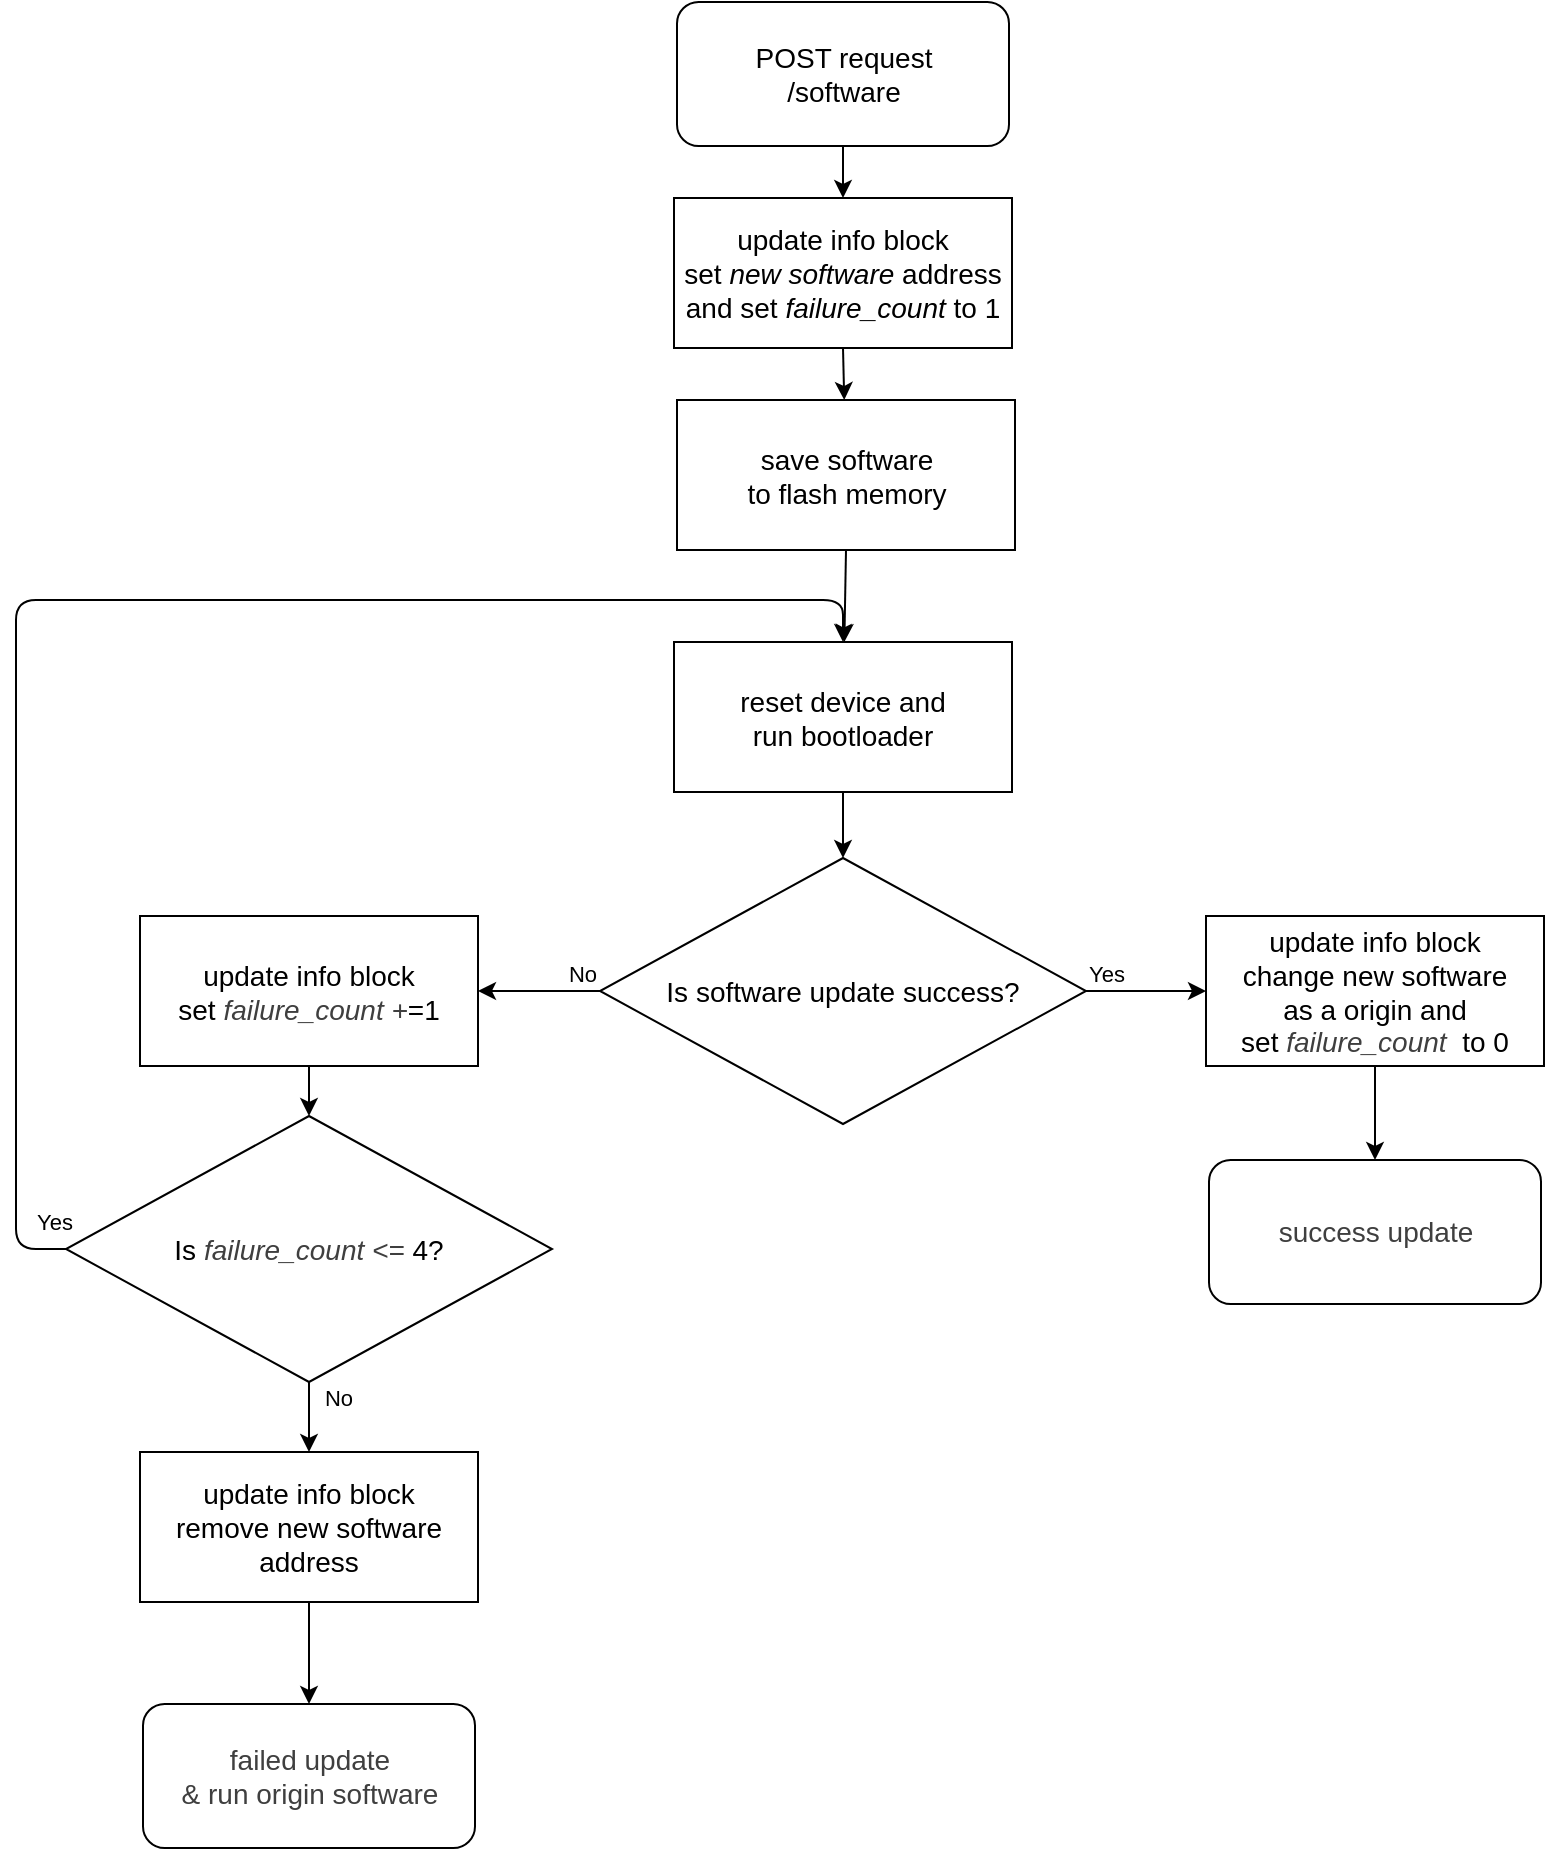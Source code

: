 <mxfile scale="3" border="0">
    <diagram id="LzTGRrPrDBO6Tm46XuKC" name="Page-1">
        <mxGraphModel dx="1296" dy="1912" grid="0" gridSize="10" guides="1" tooltips="1" connect="1" arrows="1" fold="1" page="0" pageScale="1" pageWidth="1600" pageHeight="1200" math="0" shadow="0">
            <root>
                <mxCell id="0"/>
                <mxCell id="1" parent="0"/>
                <mxCell id="328" style="edgeStyle=none;html=1;exitX=0.5;exitY=1;exitDx=0;exitDy=0;entryX=0.5;entryY=0;entryDx=0;entryDy=0;" parent="1" source="316" target="318" edge="1">
                    <mxGeometry relative="1" as="geometry"/>
                </mxCell>
                <mxCell id="316" value="&lt;font&gt;POST request&lt;/font&gt;&lt;div&gt;&lt;font&gt;/software&lt;/font&gt;&lt;/div&gt;" style="rounded=1;whiteSpace=wrap;html=1;fontSize=14;" parent="1" vertex="1">
                    <mxGeometry x="-29.5" y="-928" width="166" height="72" as="geometry"/>
                </mxCell>
                <mxCell id="317" value="&lt;font&gt;save software&lt;br&gt;to flash memory&lt;/font&gt;" style="rounded=0;whiteSpace=wrap;html=1;fontSize=14;" parent="1" vertex="1">
                    <mxGeometry x="-29.5" y="-729" width="169" height="75" as="geometry"/>
                </mxCell>
                <mxCell id="331" style="edgeStyle=none;html=1;exitX=0.5;exitY=1;exitDx=0;exitDy=0;" parent="1" source="317" target="319" edge="1">
                    <mxGeometry relative="1" as="geometry"/>
                </mxCell>
                <mxCell id="340" style="edgeStyle=none;html=1;exitX=0.5;exitY=1;exitDx=0;exitDy=0;" parent="1" source="318" target="317" edge="1">
                    <mxGeometry relative="1" as="geometry"/>
                </mxCell>
                <mxCell id="318" value="&lt;span style=&quot;color: rgb(0, 0, 0);&quot;&gt;update info block&lt;/span&gt;&lt;div&gt;&lt;span style=&quot;background-color: transparent;&quot;&gt;set&amp;nbsp;&lt;/span&gt;&lt;i style=&quot;background-color: transparent;&quot;&gt;new software&lt;/i&gt;&lt;span style=&quot;background-color: transparent;&quot;&gt;&amp;nbsp;address and set&amp;nbsp;&lt;/span&gt;&lt;i style=&quot;background-color: transparent;&quot;&gt;failure_count&amp;nbsp;&lt;/i&gt;&lt;span style=&quot;background-color: transparent;&quot;&gt;to 1&lt;/span&gt;&lt;/div&gt;" style="rounded=0;whiteSpace=wrap;html=1;fontSize=14;" parent="1" vertex="1">
                    <mxGeometry x="-31" y="-830" width="169" height="75" as="geometry"/>
                </mxCell>
                <mxCell id="332" style="edgeStyle=none;html=1;exitX=0.5;exitY=1;exitDx=0;exitDy=0;" parent="1" source="319" target="320" edge="1">
                    <mxGeometry relative="1" as="geometry"/>
                </mxCell>
                <mxCell id="319" value="&lt;span style=&quot;color: rgb(0, 0, 0);&quot;&gt;reset device and&lt;br&gt;run bootloader&lt;/span&gt;" style="rounded=0;whiteSpace=wrap;html=1;fontSize=14;" parent="1" vertex="1">
                    <mxGeometry x="-31" y="-608" width="169" height="75" as="geometry"/>
                </mxCell>
                <mxCell id="333" style="edgeStyle=none;html=1;exitX=1;exitY=0.5;exitDx=0;exitDy=0;" parent="1" source="320" target="321" edge="1">
                    <mxGeometry relative="1" as="geometry"/>
                </mxCell>
                <mxCell id="341" value="Yes" style="edgeLabel;html=1;align=center;verticalAlign=middle;resizable=0;points=[];" vertex="1" connectable="0" parent="333">
                    <mxGeometry x="-0.346" relative="1" as="geometry">
                        <mxPoint x="-10" y="-9" as="offset"/>
                    </mxGeometry>
                </mxCell>
                <mxCell id="334" style="edgeStyle=none;html=1;exitX=0;exitY=0.5;exitDx=0;exitDy=0;" parent="1" source="320" target="322" edge="1">
                    <mxGeometry relative="1" as="geometry"/>
                </mxCell>
                <mxCell id="342" value="No" style="edgeLabel;html=1;align=center;verticalAlign=middle;resizable=0;points=[];" vertex="1" connectable="0" parent="334">
                    <mxGeometry x="-0.287" y="-2" relative="1" as="geometry">
                        <mxPoint x="12" y="-7" as="offset"/>
                    </mxGeometry>
                </mxCell>
                <mxCell id="320" value="&lt;font&gt;Is software update success?&lt;/font&gt;" style="rhombus;whiteSpace=wrap;html=1;flipV=0;fontSize=14;" parent="1" vertex="1">
                    <mxGeometry x="-68" y="-500" width="243" height="133" as="geometry"/>
                </mxCell>
                <mxCell id="337" style="edgeStyle=none;html=1;exitX=0.5;exitY=1;exitDx=0;exitDy=0;entryX=0.5;entryY=0;entryDx=0;entryDy=0;" parent="1" source="321" target="323" edge="1">
                    <mxGeometry relative="1" as="geometry"/>
                </mxCell>
                <mxCell id="321" value="&lt;span style=&quot;color: rgb(0, 0, 0);&quot;&gt;update info block&lt;/span&gt;&lt;div&gt;change new software&lt;br&gt;as a origin and set&amp;nbsp;&lt;i style=&quot;color: rgb(63, 63, 63);&quot;&gt;failure_count&amp;nbsp;&amp;nbsp;&lt;/i&gt;to 0&lt;/div&gt;" style="rounded=0;whiteSpace=wrap;html=1;fontSize=14;" parent="1" vertex="1">
                    <mxGeometry x="235" y="-471" width="169" height="75" as="geometry"/>
                </mxCell>
                <mxCell id="335" style="edgeStyle=none;html=1;exitX=0.5;exitY=1;exitDx=0;exitDy=0;" parent="1" source="322" target="324" edge="1">
                    <mxGeometry relative="1" as="geometry"/>
                </mxCell>
                <mxCell id="322" value="&lt;span style=&quot;color: rgb(0, 0, 0);&quot;&gt;update info block&lt;/span&gt;&lt;div&gt;set&amp;nbsp;&lt;i style=&quot;color: rgb(63, 63, 63);&quot;&gt;failure_count +&lt;/i&gt;=1&lt;/div&gt;" style="rounded=0;whiteSpace=wrap;html=1;fontSize=14;" parent="1" vertex="1">
                    <mxGeometry x="-298" y="-471" width="169" height="75" as="geometry"/>
                </mxCell>
                <mxCell id="323" value="&lt;span style=&quot;color: rgb(63, 63, 63); text-align: left; text-wrap-mode: nowrap;&quot;&gt;success update&lt;/span&gt;" style="rounded=1;whiteSpace=wrap;html=1;fontSize=14;" parent="1" vertex="1">
                    <mxGeometry x="236.5" y="-349" width="166" height="72" as="geometry"/>
                </mxCell>
                <mxCell id="336" style="edgeStyle=none;html=1;exitX=0.5;exitY=1;exitDx=0;exitDy=0;" parent="1" source="324" target="325" edge="1">
                    <mxGeometry relative="1" as="geometry"/>
                </mxCell>
                <mxCell id="343" value="No" style="edgeLabel;html=1;align=center;verticalAlign=middle;resizable=0;points=[];" vertex="1" connectable="0" parent="336">
                    <mxGeometry x="-0.579" y="-1" relative="1" as="geometry">
                        <mxPoint x="15" as="offset"/>
                    </mxGeometry>
                </mxCell>
                <mxCell id="338" style="edgeStyle=orthogonalEdgeStyle;html=1;exitX=0;exitY=0.5;exitDx=0;exitDy=0;entryX=0.5;entryY=0;entryDx=0;entryDy=0;" parent="1" source="324" target="319" edge="1">
                    <mxGeometry relative="1" as="geometry">
                        <mxPoint x="-343.762" y="-687.476" as="targetPoint"/>
                        <Array as="points">
                            <mxPoint x="-360" y="-304"/>
                            <mxPoint x="-360" y="-629"/>
                            <mxPoint x="53" y="-629"/>
                        </Array>
                    </mxGeometry>
                </mxCell>
                <mxCell id="344" value="Yes" style="edgeLabel;html=1;align=center;verticalAlign=middle;resizable=0;points=[];" vertex="1" connectable="0" parent="338">
                    <mxGeometry x="-0.803" y="2" relative="1" as="geometry">
                        <mxPoint x="21" y="38" as="offset"/>
                    </mxGeometry>
                </mxCell>
                <mxCell id="324" value="Is&amp;nbsp;&lt;i style=&quot;color: rgb(63, 63, 63);&quot;&gt;failure_count &amp;lt;=&lt;/i&gt;&amp;nbsp;4?" style="rhombus;whiteSpace=wrap;html=1;fontSize=14;" parent="1" vertex="1">
                    <mxGeometry x="-335" y="-371.0" width="243" height="133" as="geometry"/>
                </mxCell>
                <mxCell id="339" style="edgeStyle=none;html=1;" parent="1" source="325" target="327" edge="1">
                    <mxGeometry relative="1" as="geometry"/>
                </mxCell>
                <mxCell id="325" value="&lt;span style=&quot;color: rgb(0, 0, 0);&quot;&gt;update info block&lt;/span&gt;&lt;div&gt;remove new software address&lt;/div&gt;" style="rounded=0;whiteSpace=wrap;html=1;fontSize=14;" parent="1" vertex="1">
                    <mxGeometry x="-298" y="-203" width="169" height="75" as="geometry"/>
                </mxCell>
                <mxCell id="327" value="&lt;span style=&quot;text-align: left; text-wrap-mode: nowrap; color: rgb(63, 63, 63);&quot;&gt;failed update&lt;/span&gt;&lt;br style=&quot;text-align: left; text-wrap-mode: nowrap; color: rgb(63, 63, 63);&quot;&gt;&lt;span style=&quot;text-align: left; text-wrap-mode: nowrap; color: rgb(63, 63, 63);&quot;&gt;&amp;amp; run origin software&lt;/span&gt;" style="rounded=1;whiteSpace=wrap;html=1;fontSize=14;" parent="1" vertex="1">
                    <mxGeometry x="-296.5" y="-77" width="166" height="72" as="geometry"/>
                </mxCell>
            </root>
        </mxGraphModel>
    </diagram>
</mxfile>